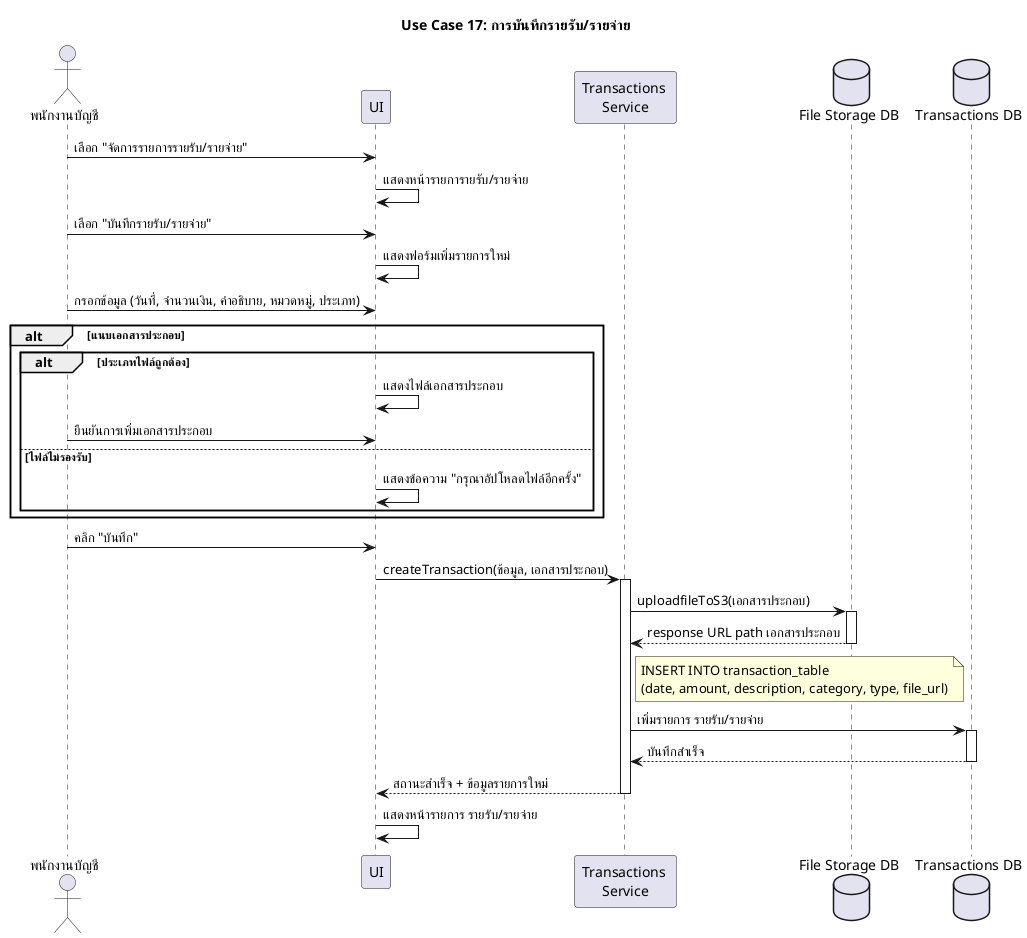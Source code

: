 @startuml Use Case 17: การบันทึกรายรับ/รายจ่าย
skinparam defaultFontName "TH Sarabun New"
title Use Case 17: การบันทึกรายรับ/รายจ่าย

actor "พนักงานบัญชี" as Accountant
participant "UI" as UI
participant "Transactions \nService" as TxnMS
database "File Storage DB" as FileDB
database "Transactions DB" as TxnDB


Accountant -> UI : เลือก "จัดการรายการรายรับ/รายจ่าย"
UI -> UI : แสดงหน้ารายการายรับ/รายจ่าย

Accountant -> UI : เลือก "บันทึกรายรับ/รายจ่าย"
UI -> UI : แสดงฟอร์มเพิ่มรายการใหม่

Accountant -> UI : กรอกข้อมูล (วันที่, จำนวนเงิน, คำอธิบาย, หมวดหมู่, ประเภท)
alt แนบเอกสารประกอบ
    alt ประเภทไฟล์ถูกต้อง
        UI -> UI : แสดงไฟล์เอกสารประกอบ
        Accountant -> UI: ยืนยันการเพิ่มเอกสารประกอบ
    else ไฟล์ไม่รองรับ
        UI->UI : แสดงข้อความ "กรุณาอัปโหลดไฟล์อีกครั้ง"
    end
end

Accountant -> UI : คลิก "บันทึก"
UI -> TxnMS : createTransaction(ข้อมูล, เอกสารประกอบ)
activate TxnMS
TxnMS -> FileDB: uploadfileToS3(เอกสารประกอบ)
activate FileDB
FileDB --> TxnMS: response URL path เอกสารประกอบ
deactivate FileDB


note right of TxnMS
 INSERT INTO transaction_table 
 (date, amount, description, category, type, file_url)
end note
TxnMS -> TxnDB : เพิ่มรายการ รายรับ/รายจ่าย
activate TxnDB
TxnDB --> TxnMS : บันทึกสำเร็จ
deactivate TxnDB
TxnMS --> UI : สถานะสำเร็จ + ข้อมูลรายการใหม่
deactivate TxnMS

UI -> UI : แสดงหน้ารายการ รายรับ/รายจ่าย
@enduml
